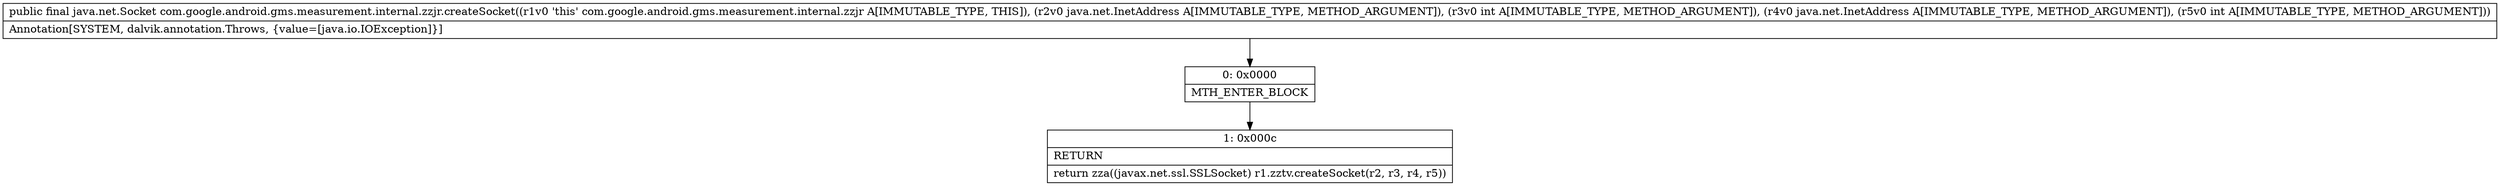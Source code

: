 digraph "CFG forcom.google.android.gms.measurement.internal.zzjr.createSocket(Ljava\/net\/InetAddress;ILjava\/net\/InetAddress;I)Ljava\/net\/Socket;" {
Node_0 [shape=record,label="{0\:\ 0x0000|MTH_ENTER_BLOCK\l}"];
Node_1 [shape=record,label="{1\:\ 0x000c|RETURN\l|return zza((javax.net.ssl.SSLSocket) r1.zztv.createSocket(r2, r3, r4, r5))\l}"];
MethodNode[shape=record,label="{public final java.net.Socket com.google.android.gms.measurement.internal.zzjr.createSocket((r1v0 'this' com.google.android.gms.measurement.internal.zzjr A[IMMUTABLE_TYPE, THIS]), (r2v0 java.net.InetAddress A[IMMUTABLE_TYPE, METHOD_ARGUMENT]), (r3v0 int A[IMMUTABLE_TYPE, METHOD_ARGUMENT]), (r4v0 java.net.InetAddress A[IMMUTABLE_TYPE, METHOD_ARGUMENT]), (r5v0 int A[IMMUTABLE_TYPE, METHOD_ARGUMENT]))  | Annotation[SYSTEM, dalvik.annotation.Throws, \{value=[java.io.IOException]\}]\l}"];
MethodNode -> Node_0;
Node_0 -> Node_1;
}


